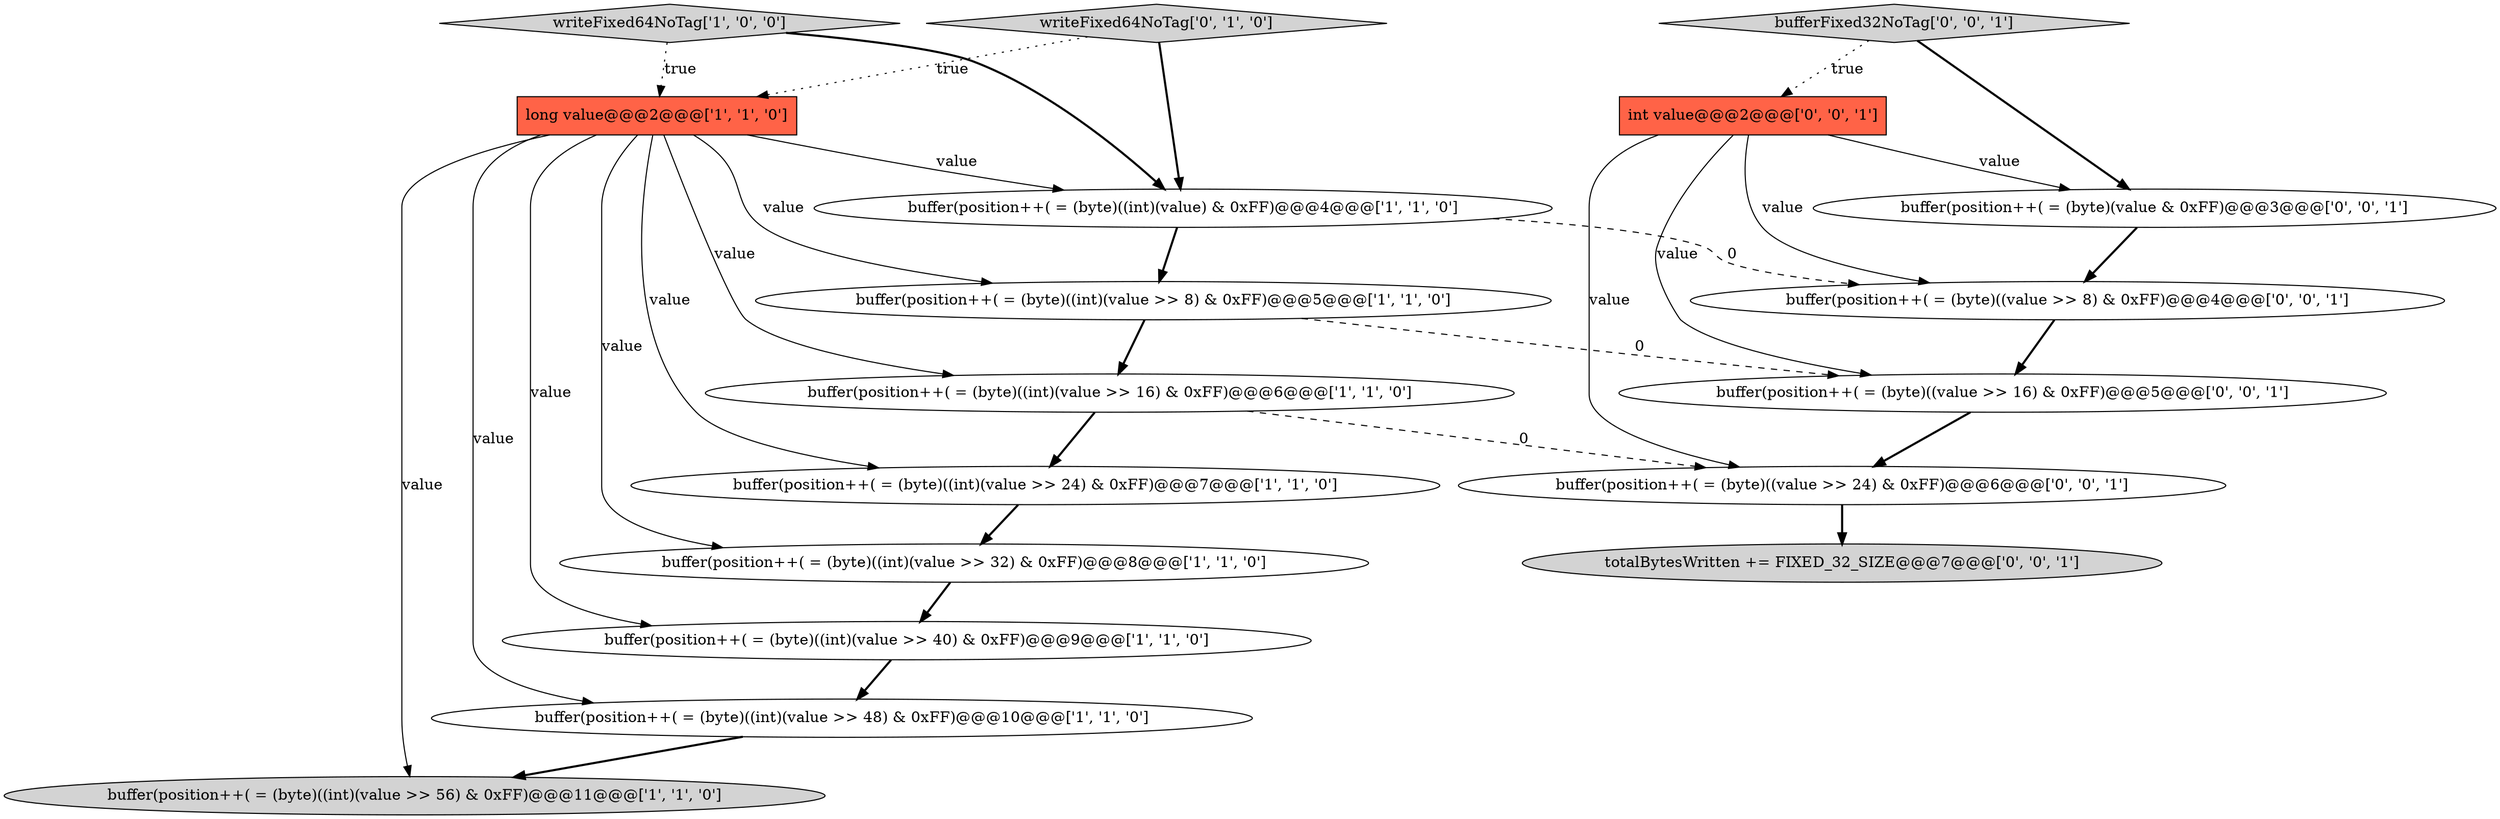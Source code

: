 digraph {
1 [style = filled, label = "long value@@@2@@@['1', '1', '0']", fillcolor = tomato, shape = box image = "AAA0AAABBB1BBB"];
0 [style = filled, label = "buffer(position++( = (byte)((int)(value >> 24) & 0xFF)@@@7@@@['1', '1', '0']", fillcolor = white, shape = ellipse image = "AAA0AAABBB1BBB"];
14 [style = filled, label = "int value@@@2@@@['0', '0', '1']", fillcolor = tomato, shape = box image = "AAA0AAABBB3BBB"];
5 [style = filled, label = "buffer(position++( = (byte)((int)(value >> 48) & 0xFF)@@@10@@@['1', '1', '0']", fillcolor = white, shape = ellipse image = "AAA0AAABBB1BBB"];
9 [style = filled, label = "buffer(position++( = (byte)((int)(value >> 8) & 0xFF)@@@5@@@['1', '1', '0']", fillcolor = white, shape = ellipse image = "AAA0AAABBB1BBB"];
3 [style = filled, label = "writeFixed64NoTag['1', '0', '0']", fillcolor = lightgray, shape = diamond image = "AAA0AAABBB1BBB"];
7 [style = filled, label = "buffer(position++( = (byte)((int)(value >> 56) & 0xFF)@@@11@@@['1', '1', '0']", fillcolor = lightgray, shape = ellipse image = "AAA0AAABBB1BBB"];
6 [style = filled, label = "buffer(position++( = (byte)((int)(value) & 0xFF)@@@4@@@['1', '1', '0']", fillcolor = white, shape = ellipse image = "AAA0AAABBB1BBB"];
10 [style = filled, label = "writeFixed64NoTag['0', '1', '0']", fillcolor = lightgray, shape = diamond image = "AAA0AAABBB2BBB"];
17 [style = filled, label = "buffer(position++( = (byte)((value >> 16) & 0xFF)@@@5@@@['0', '0', '1']", fillcolor = white, shape = ellipse image = "AAA0AAABBB3BBB"];
16 [style = filled, label = "bufferFixed32NoTag['0', '0', '1']", fillcolor = lightgray, shape = diamond image = "AAA0AAABBB3BBB"];
13 [style = filled, label = "buffer(position++( = (byte)((value >> 24) & 0xFF)@@@6@@@['0', '0', '1']", fillcolor = white, shape = ellipse image = "AAA0AAABBB3BBB"];
2 [style = filled, label = "buffer(position++( = (byte)((int)(value >> 16) & 0xFF)@@@6@@@['1', '1', '0']", fillcolor = white, shape = ellipse image = "AAA0AAABBB1BBB"];
4 [style = filled, label = "buffer(position++( = (byte)((int)(value >> 40) & 0xFF)@@@9@@@['1', '1', '0']", fillcolor = white, shape = ellipse image = "AAA0AAABBB1BBB"];
11 [style = filled, label = "buffer(position++( = (byte)((value >> 8) & 0xFF)@@@4@@@['0', '0', '1']", fillcolor = white, shape = ellipse image = "AAA0AAABBB3BBB"];
12 [style = filled, label = "totalBytesWritten += FIXED_32_SIZE@@@7@@@['0', '0', '1']", fillcolor = lightgray, shape = ellipse image = "AAA0AAABBB3BBB"];
15 [style = filled, label = "buffer(position++( = (byte)(value & 0xFF)@@@3@@@['0', '0', '1']", fillcolor = white, shape = ellipse image = "AAA0AAABBB3BBB"];
8 [style = filled, label = "buffer(position++( = (byte)((int)(value >> 32) & 0xFF)@@@8@@@['1', '1', '0']", fillcolor = white, shape = ellipse image = "AAA0AAABBB1BBB"];
14->17 [style = solid, label="value"];
10->1 [style = dotted, label="true"];
10->6 [style = bold, label=""];
8->4 [style = bold, label=""];
14->13 [style = solid, label="value"];
3->1 [style = dotted, label="true"];
14->15 [style = solid, label="value"];
4->5 [style = bold, label=""];
1->9 [style = solid, label="value"];
9->2 [style = bold, label=""];
16->15 [style = bold, label=""];
16->14 [style = dotted, label="true"];
9->17 [style = dashed, label="0"];
0->8 [style = bold, label=""];
11->17 [style = bold, label=""];
1->2 [style = solid, label="value"];
3->6 [style = bold, label=""];
6->9 [style = bold, label=""];
1->7 [style = solid, label="value"];
13->12 [style = bold, label=""];
1->0 [style = solid, label="value"];
15->11 [style = bold, label=""];
17->13 [style = bold, label=""];
1->6 [style = solid, label="value"];
2->0 [style = bold, label=""];
1->4 [style = solid, label="value"];
1->5 [style = solid, label="value"];
6->11 [style = dashed, label="0"];
1->8 [style = solid, label="value"];
5->7 [style = bold, label=""];
2->13 [style = dashed, label="0"];
14->11 [style = solid, label="value"];
}
